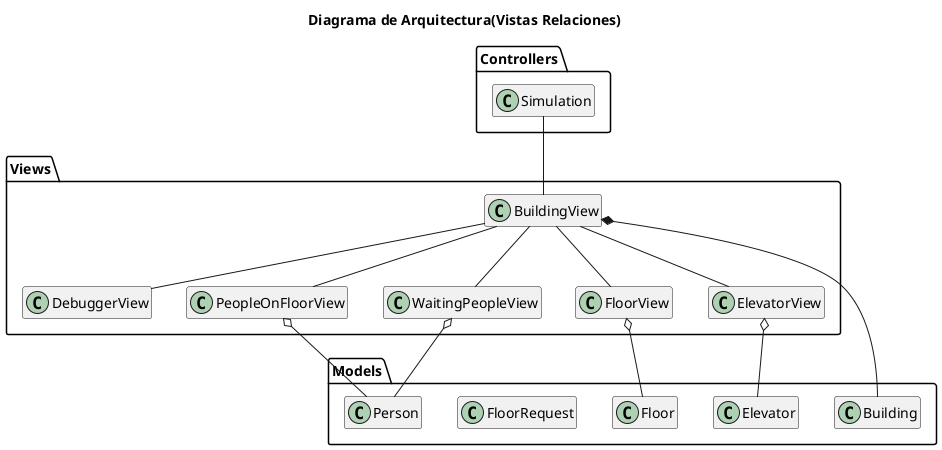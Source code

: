 @startuml Diagrama_de_Arquitectura

title Diagrama de Arquitectura(Vistas Relaciones)

skinparam {
    NoteBackgroundColor #whiteSmoke
}

hide empty members

package Controllers {

    class Simulation {
    }
}

package Models {
    class Building {
    }

    class Elevator {
    }

    class Floor {
    }

    class FloorRequest {
    }

    class Person {
    }

}

package Views {
    class BuildingView {
    }

    class DebuggerView {
    }

    class ElevatorView {
    }

    class WaitingPeopleView {
    }

    class FloorView {
    }

    class PeopleOnFloorView {
    }
}


Simulation -- BuildingView

BuildingView *-- Building
BuildingView -- FloorView
BuildingView -- ElevatorView
BuildingView -- WaitingPeopleView
BuildingView -- PeopleOnFloorView
BuildingView -- DebuggerView

FloorView o-- Floor
ElevatorView o-- Elevator
WaitingPeopleView o-- Person
PeopleOnFloorView o-- Person

@enduml